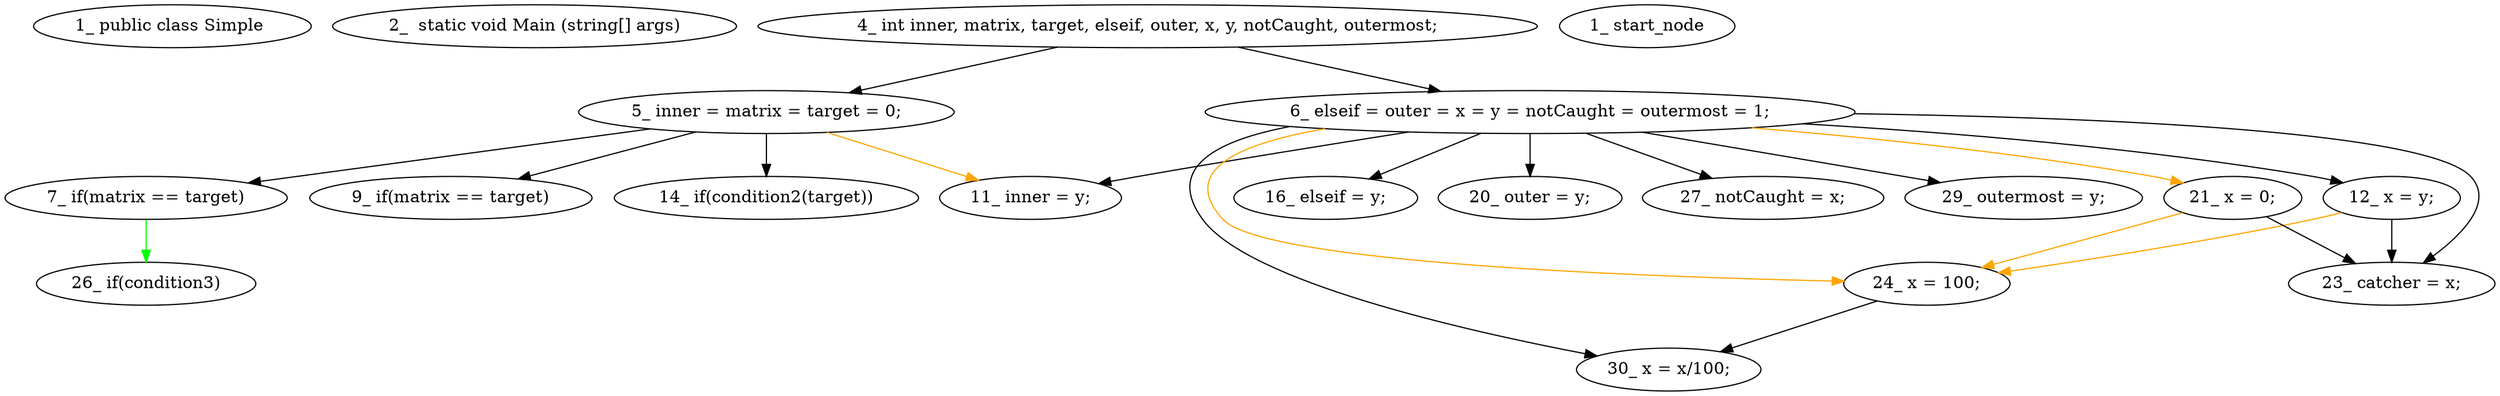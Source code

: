 digraph  {
6 [label="1_\ public\ class\ Simple\ ", type_label=class_declaration];
10 [label="2_\ \ static\ void\ Main\ \(string\[\]\ args\)", type_label=method_declaration];
21 [label="4_\ int\ inner,\ matrix,\ target,\ elseif,\ outer,\ x,\ y,\ notCaught,\ outermost;", type_label=expression_statement];
41 [label="5_\ inner\ =\ matrix\ =\ target\ =\ 0;", type_label=expression_statement];
49 [label="6_\ elseif\ =\ outer\ =\ x\ =\ y\ =\ notCaught\ =\ outermost\ =\ 1;", type_label=expression_statement];
63 [label="7_\ if\(matrix\ ==\ target\)", type_label=if];
69 [label="9_\ if\(matrix\ ==\ target\)", type_label=if];
75 [label="11_\ inner\ =\ y;", type_label=expression_statement];
79 [label="12_\ x\ =\ y;", type_label=expression_statement];
83 [label="14_\ if\(condition2\(target\)\)", type_label=if];
90 [label="16_\ elseif\ =\ y;", type_label=expression_statement];
95 [label="20_\ outer\ =\ y;", type_label=expression_statement];
99 [label="21_\ x\ =\ 0;", type_label=expression_statement];
103 [label="23_\ catcher\ =\ x;", type_label=expression_statement];
107 [label="24_\ x\ =\ 100;", type_label=expression_statement];
111 [label="26_\ if\(condition3\)", type_label=if];
114 [label="27_\ notCaught\ =\ x;", type_label=expression_statement];
118 [label="29_\ outermost\ =\ y;", type_label=expression_statement];
122 [label="30_\ x\ =\ x/100;", type_label=expression_statement];
1 [label="1_\ start_node", type_label=start];
21 -> 41  [key=0, used_def=matrix];
21 -> 49  [key=0, used_def=outer];
41 -> 63  [key=0, used_def=matrix];
41 -> 69  [key=0, used_def=matrix];
41 -> 75  [color=orange, key=0];
41 -> 83  [key=0, used_def=target];
49 -> 75  [key=0, used_def=y];
49 -> 79  [key=0, used_def=y];
49 -> 90  [key=0, used_def=y];
49 -> 95  [key=0, used_def=y];
49 -> 99  [color=orange, key=0];
49 -> 103  [key=0, used_def=x];
49 -> 107  [color=orange, key=0];
49 -> 114  [key=0, used_def=x];
49 -> 118  [key=0, used_def=y];
49 -> 122  [key=0, used_def=x];
63 -> 111  [color=green, key=0];
79 -> 103  [key=0, used_def=x];
79 -> 107  [color=orange, key=0];
99 -> 103  [key=0, used_def=x];
99 -> 107  [color=orange, key=0];
107 -> 122  [key=0, used_def=x];
}
